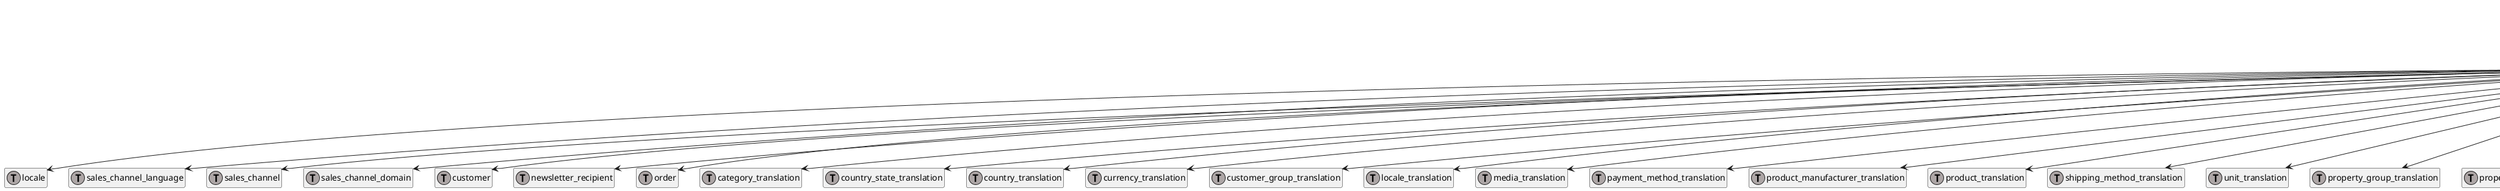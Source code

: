 @startuml
' uncomment the line below if you're using computer with a retina display
' skinparam dpi 300
!define Table(name,desc) class name as "desc" << (T,#FFAAAA) >>
!define ForeignTable(name,desc) class name as "desc" << (T,#ada6a6) >>
!define TranslationTable(name,desc) class name as "desc" << (I,#4286f4) >>
' we use bold for primary key
' green color for unique
' and underscore for not_null
!define primary_key(x) <b>x</b>
!define unique(x) <color:green>x</color>
!define not_null(x) <u>x</u>
' other tags available:
' <i></i>
' <back:COLOR></color>, where color is a color name or html color code
' (#FFAACC)
' see: http://plantuml.com/classes.html#More
hide methods
hide stereotypes
hide empty members
skinparam backgroundColor #FFFFFF

' entities

Table(ShopwareCoreFrameworkLanguageLanguageDefinition, "language\n(Language)") {
   primary_key(id) id
   parentId parentFk
   not_null(localeId) foreignKey
   translationCodeId foreignKey
   not_null(name) string
   customFields customFields
   not_null(createdAt) createdAt
   not_null(updatedAt) updatedAt
}
ForeignTable(ShopwareCoreSystemLocaleLocaleDefinition, "locale") {
}
ForeignTable(ShopwareCoreSystemSalesChannelAggregateSalesChannelLanguageSalesChannelLanguageDefinition, "sales_channel_language") {
}
ForeignTable(ShopwareCoreSystemSalesChannelSalesChannelDefinition, "sales_channel") {
}
ForeignTable(ShopwareCoreSystemSalesChannelAggregateSalesChannelDomainSalesChannelDomainDefinition, "sales_channel_domain") {
}
ForeignTable(ShopwareCoreCheckoutCustomerCustomerDefinition, "customer") {
}
ForeignTable(ShopwareCoreContentNewsletterAggregateNewsletterRecipientNewsletterRecipientDefinition, "newsletter_recipient") {
}
ForeignTable(ShopwareCoreCheckoutOrderOrderDefinition, "order") {
}
ForeignTable(ShopwareCoreContentCategoryAggregateCategoryTranslationCategoryTranslationDefinition, "category_translation") {
}
ForeignTable(ShopwareCoreSystemCountryAggregateCountryStateTranslationCountryStateTranslationDefinition, "country_state_translation") {
}
ForeignTable(ShopwareCoreSystemCountryAggregateCountryTranslationCountryTranslationDefinition, "country_translation") {
}
ForeignTable(ShopwareCoreSystemCurrencyAggregateCurrencyTranslationCurrencyTranslationDefinition, "currency_translation") {
}
ForeignTable(ShopwareCoreCheckoutCustomerAggregateCustomerGroupTranslationCustomerGroupTranslationDefinition, "customer_group_translation") {
}
ForeignTable(ShopwareCoreSystemLocaleAggregateLocaleTranslationLocaleTranslationDefinition, "locale_translation") {
}
ForeignTable(ShopwareCoreContentMediaAggregateMediaTranslationMediaTranslationDefinition, "media_translation") {
}
ForeignTable(ShopwareCoreCheckoutPaymentAggregatePaymentMethodTranslationPaymentMethodTranslationDefinition, "payment_method_translation") {
}
ForeignTable(ShopwareCoreContentProductAggregateProductManufacturerTranslationProductManufacturerTranslationDefinition, "product_manufacturer_translation") {
}
ForeignTable(ShopwareCoreContentProductAggregateProductTranslationProductTranslationDefinition, "product_translation") {
}
ForeignTable(ShopwareCoreCheckoutShippingAggregateShippingMethodTranslationShippingMethodTranslationDefinition, "shipping_method_translation") {
}
ForeignTable(ShopwareCoreSystemUnitAggregateUnitTranslationUnitTranslationDefinition, "unit_translation") {
}
ForeignTable(ShopwareCoreContentPropertyAggregatePropertyGroupTranslationPropertyGroupTranslationDefinition, "property_group_translation") {
}
ForeignTable(ShopwareCoreContentPropertyAggregatePropertyGroupOptionTranslationPropertyGroupOptionTranslationDefinition, "property_group_option_translation") {
}
ForeignTable(ShopwareCoreSystemSalesChannelAggregateSalesChannelTranslationSalesChannelTranslationDefinition, "sales_channel_translation") {
}
ForeignTable(ShopwareCoreSystemSalesChannelAggregateSalesChannelTypeTranslationSalesChannelTypeTranslationDefinition, "sales_channel_type_translation") {
}
ForeignTable(ShopwareCoreSystemSalutationAggregateSalutationTranslationSalutationTranslationDefinition, "salutation_translation") {
}
ForeignTable(ShopwareCoreFrameworkPluginAggregatePluginTranslationPluginTranslationDefinition, "plugin_translation") {
}
ForeignTable(ShopwareCoreContentProductStreamAggregateProductStreamTranslationProductStreamTranslationDefinition, "product_stream_translation") {
}
ForeignTable(ShopwareCoreSystemStateMachineStateMachineTranslationDefinition, "state_machine_translation") {
}
ForeignTable(ShopwareCoreSystemStateMachineAggregationStateMachineStateStateMachineStateTranslationDefinition, "state_machine_state_translation") {
}
ForeignTable(ShopwareCoreContentCmsAggregateCmsPageTranslationCmsPageTranslationDefinition, "cms_page_translation") {
}
ForeignTable(ShopwareCoreContentCmsAggregateCmsSlotTranslationCmsSlotTranslationDefinition, "cms_slot_translation") {
}
ForeignTable(ShopwareCoreContentMailTemplateAggregateMailTemplateTranslationMailTemplateTranslationDefinition, "mail_template_translation") {
}
ForeignTable(ShopwareCoreContentMailTemplateAggregateMailHeaderFooterTranslationMailHeaderFooterTranslationDefinition, "mail_header_footer_translation") {
}
ForeignTable(ShopwareCoreCheckoutDocumentAggregateDocumentTypeTranslationDocumentTypeTranslationDefinition, "document_type_translation") {
}
ForeignTable(ShopwareCoreSystemNumberRangeAggregateNumberRangeTypeTranslationNumberRangeTypeTranslationDefinition, "number_range_type_translation") {
}
ForeignTable(ShopwareCoreContentDeliveryTimeAggregateDeliveryTimeTranslationDeliveryTimeTranslationDefinition, "delivery_time_translation") {
}
ForeignTable(ShopwareCoreContentProductAggregateProductSearchKeywordProductSearchKeywordDefinition, "product_search_keyword") {
}
ForeignTable(ShopwareCoreContentProductAggregateProductKeywordDictionaryProductKeywordDictionaryDefinition, "product_keyword_dictionary") {
}
ForeignTable(ShopwareCoreContentMailTemplateAggregateMailTemplateTypeTranslationMailTemplateTypeTranslationDefinition, "mail_template_type_translation") {
}
ForeignTable(ShopwareCoreCheckoutPromotionAggregatePromotionTranslationPromotionTranslationDefinition, "promotion_translation") {
}
ForeignTable(ShopwareCoreSystemNumberRangeAggregateNumberRangeTranslationNumberRangeTranslationDefinition, "number_range_translation") {
}
ForeignTable(ShopwareCoreContentProductAggregateProductReviewProductReviewDefinition, "product_review") {
}
ForeignTable(ShopwareCoreFrameworkSeoSeoUrlSeoUrlDefinition, "seo_url") {
}
ForeignTable(ShopwareStorefrontThemeAggregateThemeTranslationDefinition, "theme_translation") {
}

' relationshipd

ShopwareCoreFrameworkLanguageLanguageDefinition --> ShopwareCoreFrameworkLanguageLanguageDefinition
ShopwareCoreFrameworkLanguageLanguageDefinition --> ShopwareCoreSystemLocaleLocaleDefinition
ShopwareCoreFrameworkLanguageLanguageDefinition --> ShopwareCoreSystemSalesChannelAggregateSalesChannelLanguageSalesChannelLanguageDefinition
ShopwareCoreFrameworkLanguageLanguageDefinition --> ShopwareCoreSystemSalesChannelSalesChannelDefinition
ShopwareCoreFrameworkLanguageLanguageDefinition --> ShopwareCoreSystemSalesChannelAggregateSalesChannelDomainSalesChannelDomainDefinition
ShopwareCoreFrameworkLanguageLanguageDefinition --> ShopwareCoreCheckoutCustomerCustomerDefinition
ShopwareCoreFrameworkLanguageLanguageDefinition --> ShopwareCoreContentNewsletterAggregateNewsletterRecipientNewsletterRecipientDefinition
ShopwareCoreFrameworkLanguageLanguageDefinition --> ShopwareCoreCheckoutOrderOrderDefinition
ShopwareCoreFrameworkLanguageLanguageDefinition --> ShopwareCoreContentCategoryAggregateCategoryTranslationCategoryTranslationDefinition
ShopwareCoreFrameworkLanguageLanguageDefinition --> ShopwareCoreSystemCountryAggregateCountryStateTranslationCountryStateTranslationDefinition
ShopwareCoreFrameworkLanguageLanguageDefinition --> ShopwareCoreSystemCountryAggregateCountryTranslationCountryTranslationDefinition
ShopwareCoreFrameworkLanguageLanguageDefinition --> ShopwareCoreSystemCurrencyAggregateCurrencyTranslationCurrencyTranslationDefinition
ShopwareCoreFrameworkLanguageLanguageDefinition --> ShopwareCoreCheckoutCustomerAggregateCustomerGroupTranslationCustomerGroupTranslationDefinition
ShopwareCoreFrameworkLanguageLanguageDefinition --> ShopwareCoreSystemLocaleAggregateLocaleTranslationLocaleTranslationDefinition
ShopwareCoreFrameworkLanguageLanguageDefinition --> ShopwareCoreContentMediaAggregateMediaTranslationMediaTranslationDefinition
ShopwareCoreFrameworkLanguageLanguageDefinition --> ShopwareCoreCheckoutPaymentAggregatePaymentMethodTranslationPaymentMethodTranslationDefinition
ShopwareCoreFrameworkLanguageLanguageDefinition --> ShopwareCoreContentProductAggregateProductManufacturerTranslationProductManufacturerTranslationDefinition
ShopwareCoreFrameworkLanguageLanguageDefinition --> ShopwareCoreContentProductAggregateProductTranslationProductTranslationDefinition
ShopwareCoreFrameworkLanguageLanguageDefinition --> ShopwareCoreCheckoutShippingAggregateShippingMethodTranslationShippingMethodTranslationDefinition
ShopwareCoreFrameworkLanguageLanguageDefinition --> ShopwareCoreSystemUnitAggregateUnitTranslationUnitTranslationDefinition
ShopwareCoreFrameworkLanguageLanguageDefinition --> ShopwareCoreContentPropertyAggregatePropertyGroupTranslationPropertyGroupTranslationDefinition
ShopwareCoreFrameworkLanguageLanguageDefinition --> ShopwareCoreContentPropertyAggregatePropertyGroupOptionTranslationPropertyGroupOptionTranslationDefinition
ShopwareCoreFrameworkLanguageLanguageDefinition --> ShopwareCoreSystemSalesChannelAggregateSalesChannelTranslationSalesChannelTranslationDefinition
ShopwareCoreFrameworkLanguageLanguageDefinition --> ShopwareCoreSystemSalesChannelAggregateSalesChannelTypeTranslationSalesChannelTypeTranslationDefinition
ShopwareCoreFrameworkLanguageLanguageDefinition --> ShopwareCoreSystemSalutationAggregateSalutationTranslationSalutationTranslationDefinition
ShopwareCoreFrameworkLanguageLanguageDefinition --> ShopwareCoreFrameworkPluginAggregatePluginTranslationPluginTranslationDefinition
ShopwareCoreFrameworkLanguageLanguageDefinition --> ShopwareCoreContentProductStreamAggregateProductStreamTranslationProductStreamTranslationDefinition
ShopwareCoreFrameworkLanguageLanguageDefinition --> ShopwareCoreSystemStateMachineStateMachineTranslationDefinition
ShopwareCoreFrameworkLanguageLanguageDefinition --> ShopwareCoreSystemStateMachineAggregationStateMachineStateStateMachineStateTranslationDefinition
ShopwareCoreFrameworkLanguageLanguageDefinition --> ShopwareCoreContentCmsAggregateCmsPageTranslationCmsPageTranslationDefinition
ShopwareCoreFrameworkLanguageLanguageDefinition --> ShopwareCoreContentCmsAggregateCmsSlotTranslationCmsSlotTranslationDefinition
ShopwareCoreFrameworkLanguageLanguageDefinition --> ShopwareCoreContentMailTemplateAggregateMailTemplateTranslationMailTemplateTranslationDefinition
ShopwareCoreFrameworkLanguageLanguageDefinition --> ShopwareCoreContentMailTemplateAggregateMailHeaderFooterTranslationMailHeaderFooterTranslationDefinition
ShopwareCoreFrameworkLanguageLanguageDefinition --> ShopwareCoreCheckoutDocumentAggregateDocumentTypeTranslationDocumentTypeTranslationDefinition
ShopwareCoreFrameworkLanguageLanguageDefinition --> ShopwareCoreSystemNumberRangeAggregateNumberRangeTypeTranslationNumberRangeTypeTranslationDefinition
ShopwareCoreFrameworkLanguageLanguageDefinition --> ShopwareCoreContentDeliveryTimeAggregateDeliveryTimeTranslationDeliveryTimeTranslationDefinition
ShopwareCoreFrameworkLanguageLanguageDefinition --> ShopwareCoreContentProductAggregateProductSearchKeywordProductSearchKeywordDefinition
ShopwareCoreFrameworkLanguageLanguageDefinition --> ShopwareCoreContentProductAggregateProductKeywordDictionaryProductKeywordDictionaryDefinition
ShopwareCoreFrameworkLanguageLanguageDefinition --> ShopwareCoreContentMailTemplateAggregateMailTemplateTypeTranslationMailTemplateTypeTranslationDefinition
ShopwareCoreFrameworkLanguageLanguageDefinition --> ShopwareCoreCheckoutPromotionAggregatePromotionTranslationPromotionTranslationDefinition
ShopwareCoreFrameworkLanguageLanguageDefinition --> ShopwareCoreSystemNumberRangeAggregateNumberRangeTranslationNumberRangeTranslationDefinition
ShopwareCoreFrameworkLanguageLanguageDefinition --> ShopwareCoreContentProductAggregateProductReviewProductReviewDefinition
ShopwareCoreFrameworkLanguageLanguageDefinition --> ShopwareCoreFrameworkSeoSeoUrlSeoUrlDefinition
ShopwareCoreFrameworkLanguageLanguageDefinition --> ShopwareStorefrontThemeAggregateThemeTranslationDefinition
@enduml
